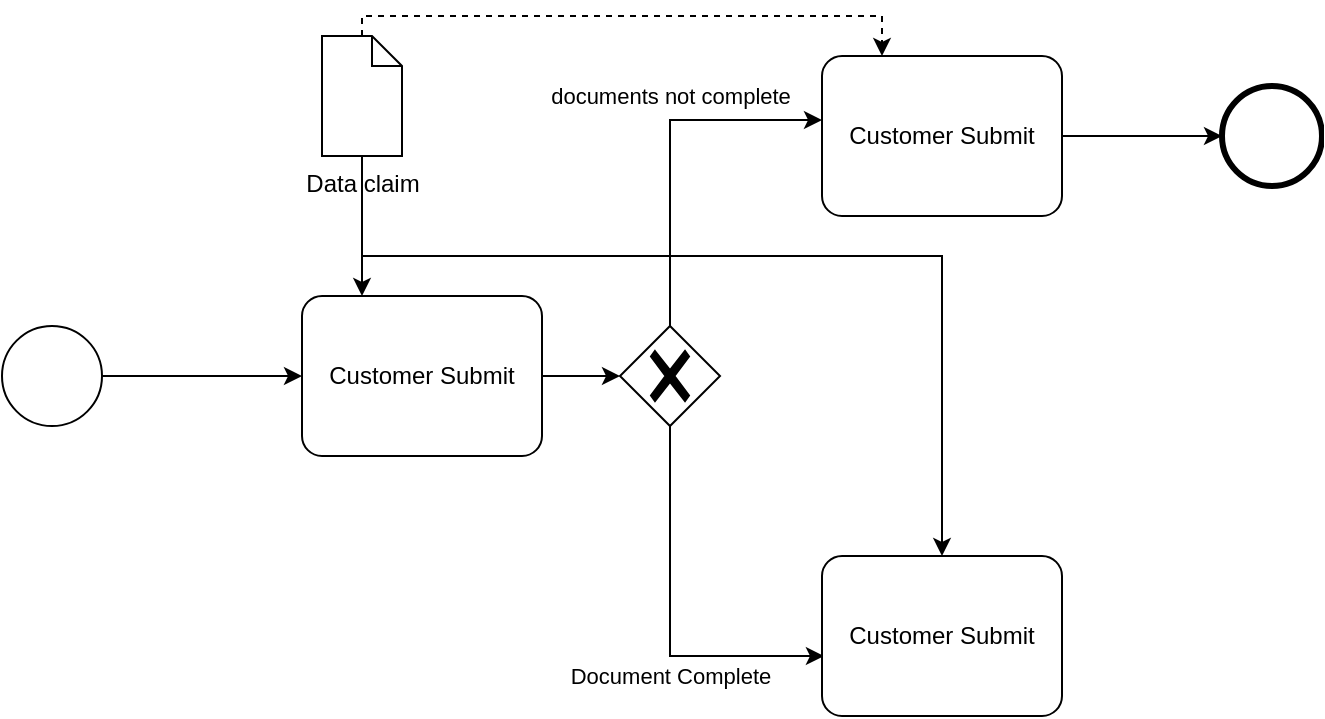 <mxfile version="21.3.5" type="github">
  <diagram name="Page-1" id="3kuJz_fL41QNzQ-6PzGU">
    <mxGraphModel dx="472" dy="746" grid="1" gridSize="10" guides="1" tooltips="1" connect="1" arrows="1" fold="1" page="1" pageScale="1" pageWidth="827" pageHeight="1169" math="0" shadow="0">
      <root>
        <mxCell id="0" />
        <mxCell id="1" parent="0" />
        <mxCell id="MvQEqgnAi_OcX9ohqgdH-9" style="edgeStyle=orthogonalEdgeStyle;rounded=0;orthogonalLoop=1;jettySize=auto;html=1;exitX=1;exitY=0.5;exitDx=0;exitDy=0;exitPerimeter=0;entryX=0;entryY=0.5;entryDx=0;entryDy=0;entryPerimeter=0;" edge="1" parent="1" source="MvQEqgnAi_OcX9ohqgdH-1" target="MvQEqgnAi_OcX9ohqgdH-8">
          <mxGeometry relative="1" as="geometry" />
        </mxCell>
        <mxCell id="MvQEqgnAi_OcX9ohqgdH-1" value="Customer Submit" style="points=[[0.25,0,0],[0.5,0,0],[0.75,0,0],[1,0.25,0],[1,0.5,0],[1,0.75,0],[0.75,1,0],[0.5,1,0],[0.25,1,0],[0,0.75,0],[0,0.5,0],[0,0.25,0]];shape=mxgraph.bpmn.task;whiteSpace=wrap;rectStyle=rounded;size=10;html=1;container=1;expand=0;collapsible=0;taskMarker=abstract;" vertex="1" parent="1">
          <mxGeometry x="230" y="270" width="120" height="80" as="geometry" />
        </mxCell>
        <mxCell id="MvQEqgnAi_OcX9ohqgdH-5" style="edgeStyle=orthogonalEdgeStyle;rounded=0;orthogonalLoop=1;jettySize=auto;html=1;" edge="1" parent="1" source="MvQEqgnAi_OcX9ohqgdH-3" target="MvQEqgnAi_OcX9ohqgdH-1">
          <mxGeometry relative="1" as="geometry" />
        </mxCell>
        <mxCell id="MvQEqgnAi_OcX9ohqgdH-3" value="" style="points=[[0.145,0.145,0],[0.5,0,0],[0.855,0.145,0],[1,0.5,0],[0.855,0.855,0],[0.5,1,0],[0.145,0.855,0],[0,0.5,0]];shape=mxgraph.bpmn.event;html=1;verticalLabelPosition=bottom;labelBackgroundColor=#ffffff;verticalAlign=top;align=center;perimeter=ellipsePerimeter;outlineConnect=0;aspect=fixed;outline=standard;symbol=general;" vertex="1" parent="1">
          <mxGeometry x="80" y="285" width="50" height="50" as="geometry" />
        </mxCell>
        <mxCell id="MvQEqgnAi_OcX9ohqgdH-7" style="edgeStyle=orthogonalEdgeStyle;rounded=0;orthogonalLoop=1;jettySize=auto;html=1;entryX=0.25;entryY=0;entryDx=0;entryDy=0;entryPerimeter=0;" edge="1" parent="1" source="MvQEqgnAi_OcX9ohqgdH-6" target="MvQEqgnAi_OcX9ohqgdH-1">
          <mxGeometry relative="1" as="geometry" />
        </mxCell>
        <mxCell id="MvQEqgnAi_OcX9ohqgdH-19" style="edgeStyle=orthogonalEdgeStyle;rounded=0;orthogonalLoop=1;jettySize=auto;html=1;entryX=0.25;entryY=0;entryDx=0;entryDy=0;entryPerimeter=0;dashed=1;" edge="1" parent="1" source="MvQEqgnAi_OcX9ohqgdH-6" target="MvQEqgnAi_OcX9ohqgdH-10">
          <mxGeometry relative="1" as="geometry">
            <Array as="points">
              <mxPoint x="260" y="130" />
              <mxPoint x="520" y="130" />
            </Array>
          </mxGeometry>
        </mxCell>
        <mxCell id="MvQEqgnAi_OcX9ohqgdH-20" style="edgeStyle=orthogonalEdgeStyle;rounded=0;orthogonalLoop=1;jettySize=auto;html=1;entryX=0.5;entryY=0;entryDx=0;entryDy=0;entryPerimeter=0;" edge="1" parent="1" source="MvQEqgnAi_OcX9ohqgdH-6" target="MvQEqgnAi_OcX9ohqgdH-12">
          <mxGeometry relative="1" as="geometry">
            <Array as="points">
              <mxPoint x="260" y="250" />
              <mxPoint x="550" y="250" />
            </Array>
          </mxGeometry>
        </mxCell>
        <mxCell id="MvQEqgnAi_OcX9ohqgdH-6" value="Data claim" style="shape=mxgraph.bpmn.data;labelPosition=center;verticalLabelPosition=bottom;align=center;verticalAlign=top;size=15;html=1;" vertex="1" parent="1">
          <mxGeometry x="240" y="140" width="40" height="60" as="geometry" />
        </mxCell>
        <mxCell id="MvQEqgnAi_OcX9ohqgdH-13" style="edgeStyle=orthogonalEdgeStyle;rounded=0;orthogonalLoop=1;jettySize=auto;html=1;entryX=0.008;entryY=0.625;entryDx=0;entryDy=0;entryPerimeter=0;exitX=0.5;exitY=1;exitDx=0;exitDy=0;exitPerimeter=0;" edge="1" parent="1" source="MvQEqgnAi_OcX9ohqgdH-8" target="MvQEqgnAi_OcX9ohqgdH-12">
          <mxGeometry relative="1" as="geometry" />
        </mxCell>
        <mxCell id="MvQEqgnAi_OcX9ohqgdH-16" value="Document Complete" style="edgeLabel;html=1;align=center;verticalAlign=middle;resizable=0;points=[];" vertex="1" connectable="0" parent="MvQEqgnAi_OcX9ohqgdH-13">
          <mxGeometry x="0.447" y="-1" relative="1" as="geometry">
            <mxPoint x="-24" y="9" as="offset" />
          </mxGeometry>
        </mxCell>
        <mxCell id="MvQEqgnAi_OcX9ohqgdH-14" style="edgeStyle=orthogonalEdgeStyle;rounded=0;orthogonalLoop=1;jettySize=auto;html=1;exitX=0.5;exitY=0;exitDx=0;exitDy=0;exitPerimeter=0;entryX=0;entryY=0.4;entryDx=0;entryDy=0;entryPerimeter=0;" edge="1" parent="1" source="MvQEqgnAi_OcX9ohqgdH-8" target="MvQEqgnAi_OcX9ohqgdH-10">
          <mxGeometry relative="1" as="geometry" />
        </mxCell>
        <mxCell id="MvQEqgnAi_OcX9ohqgdH-15" value="documents not complete" style="edgeLabel;html=1;align=center;verticalAlign=middle;resizable=0;points=[];" vertex="1" connectable="0" parent="MvQEqgnAi_OcX9ohqgdH-14">
          <mxGeometry x="0.402" y="2" relative="1" as="geometry">
            <mxPoint x="-23" y="-10" as="offset" />
          </mxGeometry>
        </mxCell>
        <mxCell id="MvQEqgnAi_OcX9ohqgdH-8" value="" style="points=[[0.25,0.25,0],[0.5,0,0],[0.75,0.25,0],[1,0.5,0],[0.75,0.75,0],[0.5,1,0],[0.25,0.75,0],[0,0.5,0]];shape=mxgraph.bpmn.gateway2;html=1;verticalLabelPosition=bottom;labelBackgroundColor=#ffffff;verticalAlign=top;align=center;perimeter=rhombusPerimeter;outlineConnect=0;outline=none;symbol=none;gwType=exclusive;" vertex="1" parent="1">
          <mxGeometry x="389" y="285" width="50" height="50" as="geometry" />
        </mxCell>
        <mxCell id="MvQEqgnAi_OcX9ohqgdH-18" style="edgeStyle=orthogonalEdgeStyle;rounded=0;orthogonalLoop=1;jettySize=auto;html=1;entryX=0;entryY=0.5;entryDx=0;entryDy=0;entryPerimeter=0;" edge="1" parent="1" source="MvQEqgnAi_OcX9ohqgdH-10" target="MvQEqgnAi_OcX9ohqgdH-17">
          <mxGeometry relative="1" as="geometry" />
        </mxCell>
        <mxCell id="MvQEqgnAi_OcX9ohqgdH-10" value="Customer Submit" style="points=[[0.25,0,0],[0.5,0,0],[0.75,0,0],[1,0.25,0],[1,0.5,0],[1,0.75,0],[0.75,1,0],[0.5,1,0],[0.25,1,0],[0,0.75,0],[0,0.5,0],[0,0.25,0]];shape=mxgraph.bpmn.task;whiteSpace=wrap;rectStyle=rounded;size=10;html=1;container=1;expand=0;collapsible=0;taskMarker=abstract;" vertex="1" parent="1">
          <mxGeometry x="490" y="150" width="120" height="80" as="geometry" />
        </mxCell>
        <mxCell id="MvQEqgnAi_OcX9ohqgdH-12" value="Customer Submit" style="points=[[0.25,0,0],[0.5,0,0],[0.75,0,0],[1,0.25,0],[1,0.5,0],[1,0.75,0],[0.75,1,0],[0.5,1,0],[0.25,1,0],[0,0.75,0],[0,0.5,0],[0,0.25,0]];shape=mxgraph.bpmn.task;whiteSpace=wrap;rectStyle=rounded;size=10;html=1;container=1;expand=0;collapsible=0;taskMarker=abstract;" vertex="1" parent="1">
          <mxGeometry x="490" y="400" width="120" height="80" as="geometry" />
        </mxCell>
        <mxCell id="MvQEqgnAi_OcX9ohqgdH-17" value="" style="points=[[0.145,0.145,0],[0.5,0,0],[0.855,0.145,0],[1,0.5,0],[0.855,0.855,0],[0.5,1,0],[0.145,0.855,0],[0,0.5,0]];shape=mxgraph.bpmn.event;html=1;verticalLabelPosition=bottom;labelBackgroundColor=#ffffff;verticalAlign=top;align=center;perimeter=ellipsePerimeter;outlineConnect=0;aspect=fixed;outline=end;symbol=terminate2;" vertex="1" parent="1">
          <mxGeometry x="690" y="165" width="50" height="50" as="geometry" />
        </mxCell>
      </root>
    </mxGraphModel>
  </diagram>
</mxfile>
